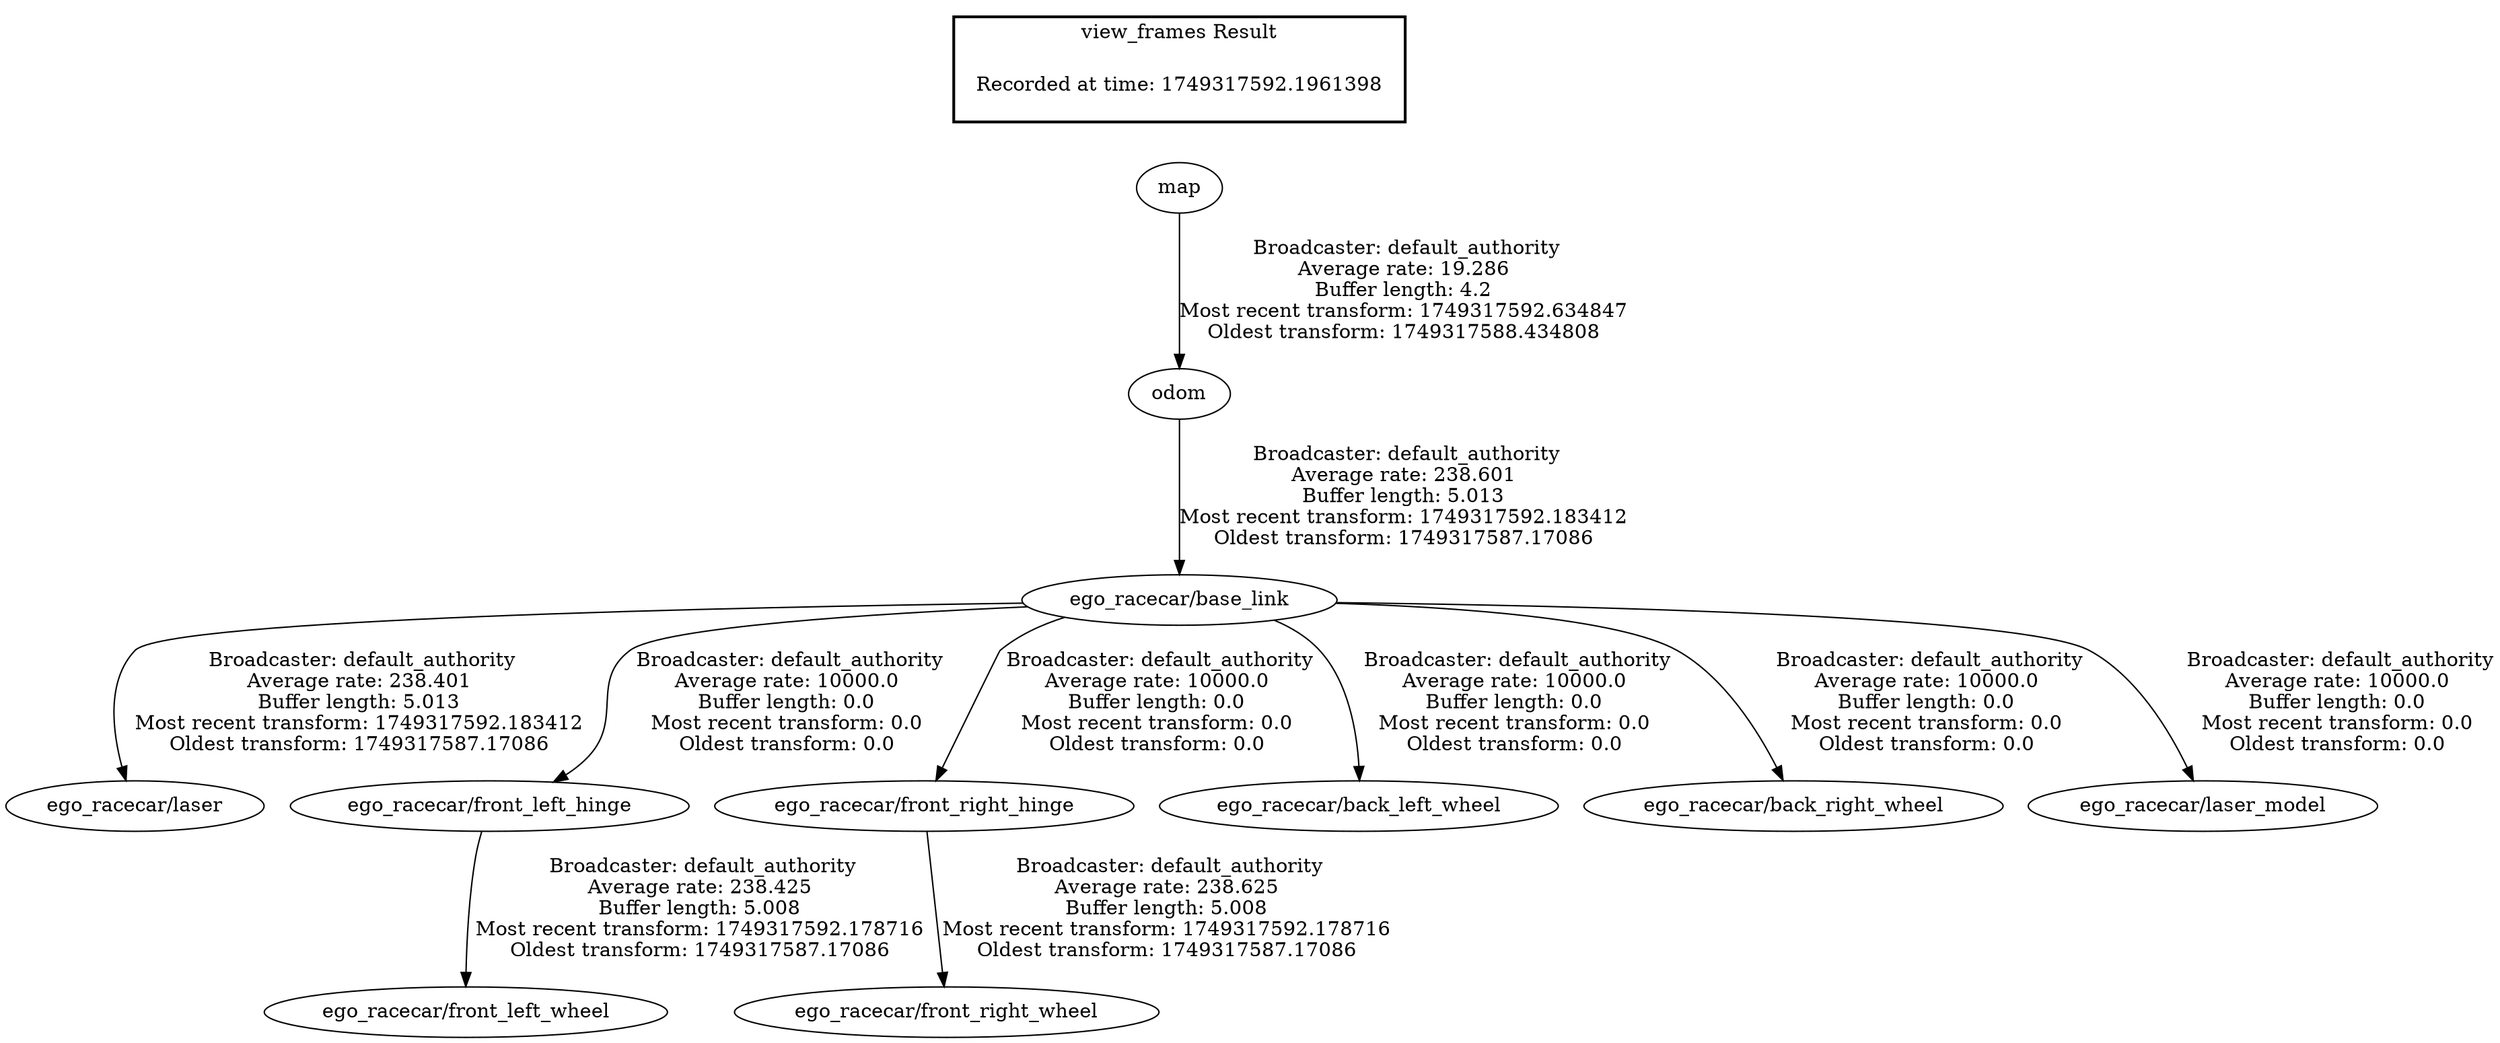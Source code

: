 digraph G {
"odom" -> "ego_racecar/base_link"[label=" Broadcaster: default_authority\nAverage rate: 238.601\nBuffer length: 5.013\nMost recent transform: 1749317592.183412\nOldest transform: 1749317587.17086\n"];
"map" -> "odom"[label=" Broadcaster: default_authority\nAverage rate: 19.286\nBuffer length: 4.2\nMost recent transform: 1749317592.634847\nOldest transform: 1749317588.434808\n"];
"ego_racecar/base_link" -> "ego_racecar/laser"[label=" Broadcaster: default_authority\nAverage rate: 238.401\nBuffer length: 5.013\nMost recent transform: 1749317592.183412\nOldest transform: 1749317587.17086\n"];
"ego_racecar/front_left_hinge" -> "ego_racecar/front_left_wheel"[label=" Broadcaster: default_authority\nAverage rate: 238.425\nBuffer length: 5.008\nMost recent transform: 1749317592.178716\nOldest transform: 1749317587.17086\n"];
"ego_racecar/base_link" -> "ego_racecar/front_left_hinge"[label=" Broadcaster: default_authority\nAverage rate: 10000.0\nBuffer length: 0.0\nMost recent transform: 0.0\nOldest transform: 0.0\n"];
"ego_racecar/front_right_hinge" -> "ego_racecar/front_right_wheel"[label=" Broadcaster: default_authority\nAverage rate: 238.625\nBuffer length: 5.008\nMost recent transform: 1749317592.178716\nOldest transform: 1749317587.17086\n"];
"ego_racecar/base_link" -> "ego_racecar/front_right_hinge"[label=" Broadcaster: default_authority\nAverage rate: 10000.0\nBuffer length: 0.0\nMost recent transform: 0.0\nOldest transform: 0.0\n"];
"ego_racecar/base_link" -> "ego_racecar/back_left_wheel"[label=" Broadcaster: default_authority\nAverage rate: 10000.0\nBuffer length: 0.0\nMost recent transform: 0.0\nOldest transform: 0.0\n"];
"ego_racecar/base_link" -> "ego_racecar/back_right_wheel"[label=" Broadcaster: default_authority\nAverage rate: 10000.0\nBuffer length: 0.0\nMost recent transform: 0.0\nOldest transform: 0.0\n"];
"ego_racecar/base_link" -> "ego_racecar/laser_model"[label=" Broadcaster: default_authority\nAverage rate: 10000.0\nBuffer length: 0.0\nMost recent transform: 0.0\nOldest transform: 0.0\n"];
edge [style=invis];
 subgraph cluster_legend { style=bold; color=black; label ="view_frames Result";
"Recorded at time: 1749317592.1961398"[ shape=plaintext ] ;
}->"map";
}